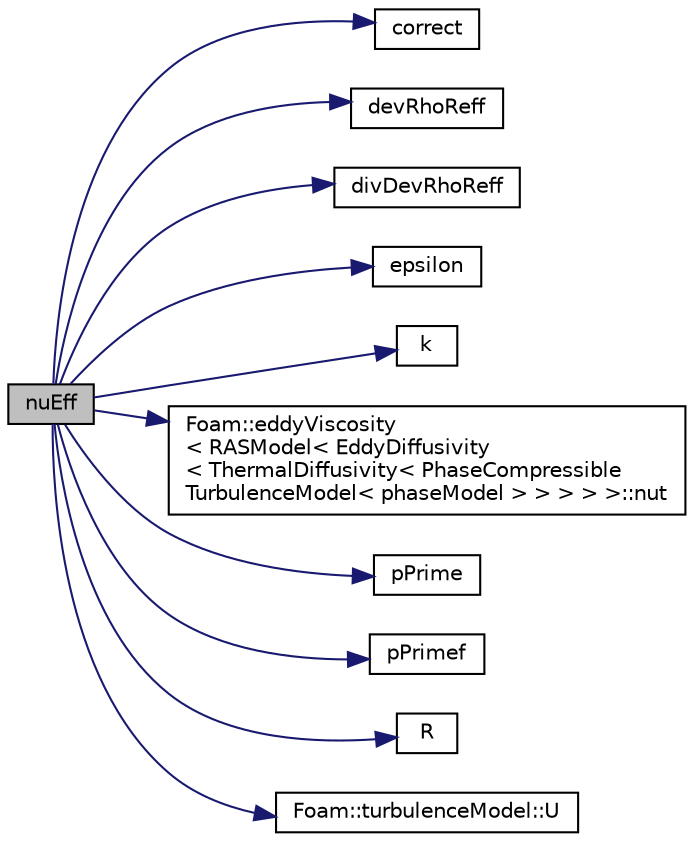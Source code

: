 digraph "nuEff"
{
  bgcolor="transparent";
  edge [fontname="Helvetica",fontsize="10",labelfontname="Helvetica",labelfontsize="10"];
  node [fontname="Helvetica",fontsize="10",shape=record];
  rankdir="LR";
  Node57 [label="nuEff",height=0.2,width=0.4,color="black", fillcolor="grey75", style="filled", fontcolor="black"];
  Node57 -> Node58 [color="midnightblue",fontsize="10",style="solid",fontname="Helvetica"];
  Node58 [label="correct",height=0.2,width=0.4,color="black",URL="$a33593.html#aa40b482ba81fd8de31bdba348c184074",tooltip="Solve the kinetic theory equations and correct the viscosity. "];
  Node57 -> Node59 [color="midnightblue",fontsize="10",style="solid",fontname="Helvetica"];
  Node59 [label="devRhoReff",height=0.2,width=0.4,color="black",URL="$a33593.html#a342a707ec61b66abf8819c9a6c71df72",tooltip="Return the effective stress tensor. "];
  Node57 -> Node60 [color="midnightblue",fontsize="10",style="solid",fontname="Helvetica"];
  Node60 [label="divDevRhoReff",height=0.2,width=0.4,color="black",URL="$a33593.html#a70c6f2b264bc57f5151c900cb136bb20",tooltip="Return the source term for the momentum equation. "];
  Node57 -> Node61 [color="midnightblue",fontsize="10",style="solid",fontname="Helvetica"];
  Node61 [label="epsilon",height=0.2,width=0.4,color="black",URL="$a33593.html#ad79e047917669fbb490d351478651e20",tooltip="Return the turbulence kinetic energy dissipation rate. "];
  Node57 -> Node62 [color="midnightblue",fontsize="10",style="solid",fontname="Helvetica"];
  Node62 [label="k",height=0.2,width=0.4,color="black",URL="$a33593.html#a2cc3daa68147a9052c2b37e9ac37eca4",tooltip="Return the turbulence kinetic energy. "];
  Node57 -> Node63 [color="midnightblue",fontsize="10",style="solid",fontname="Helvetica"];
  Node63 [label="Foam::eddyViscosity\l\< RASModel\< EddyDiffusivity\l\< ThermalDiffusivity\< PhaseCompressible\lTurbulenceModel\< phaseModel \> \> \> \> \>::nut",height=0.2,width=0.4,color="black",URL="$a32189.html#a1f9ef455ae1ef56fcb9c8f8838c6aee2",tooltip="Return the turbulence viscosity. "];
  Node57 -> Node64 [color="midnightblue",fontsize="10",style="solid",fontname="Helvetica"];
  Node64 [label="pPrime",height=0.2,width=0.4,color="black",URL="$a33593.html#a05d73539f9e240671bea29cf461dfd61",tooltip="Return the phase-pressure&#39;. "];
  Node57 -> Node65 [color="midnightblue",fontsize="10",style="solid",fontname="Helvetica"];
  Node65 [label="pPrimef",height=0.2,width=0.4,color="black",URL="$a33593.html#a43f4251b40e33ebde12511f7cdf6ffd5",tooltip="Return the face-phase-pressure&#39;. "];
  Node57 -> Node66 [color="midnightblue",fontsize="10",style="solid",fontname="Helvetica"];
  Node66 [label="R",height=0.2,width=0.4,color="black",URL="$a33593.html#a577b084625b71e318cdd3a5375187925",tooltip="Return the Reynolds stress tensor. "];
  Node57 -> Node67 [color="midnightblue",fontsize="10",style="solid",fontname="Helvetica"];
  Node67 [label="Foam::turbulenceModel::U",height=0.2,width=0.4,color="black",URL="$a32397.html#a536d168d7b335fe81f506f232b5b4872",tooltip="Access function to velocity field. "];
}
